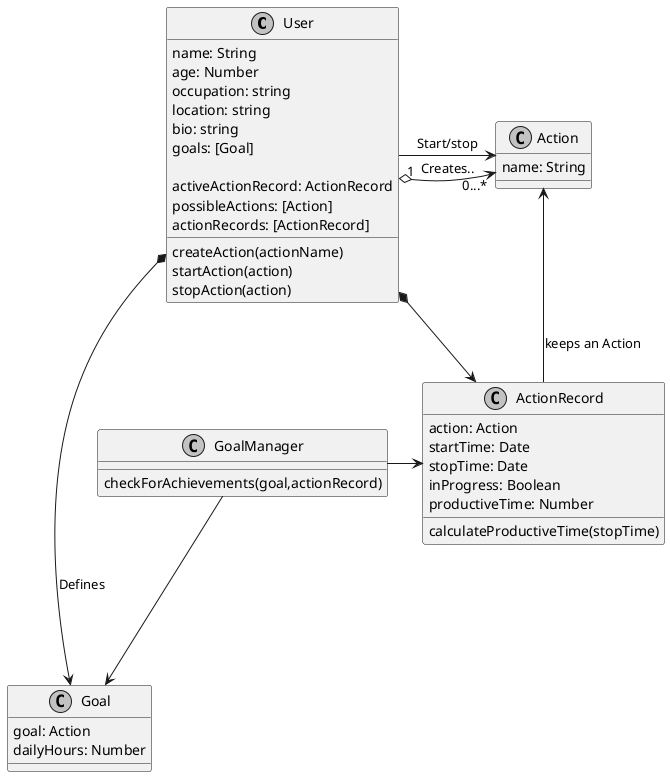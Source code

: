 @startuml NoCrastinate

skinparam Shadowing false
skinparam Monochrome true
' skinparam PackageFontStyle Rectangle

class User  {
    name: String
    age: Number
    occupation: string
    location: string
    bio: string
    goals: [Goal]

    activeActionRecord: ActionRecord
    possibleActions: [Action]
    actionRecords: [ActionRecord]

    createAction(actionName)
    startAction(action)
    stopAction(action)

}

class Action {
    name: String
}

class ActionRecord {
    action: Action
    startTime: Date
    stopTime: Date
    inProgress: Boolean
    productiveTime: Number

    calculateProductiveTime(stopTime)
}
class Goal {
    goal: Action
    dailyHours: Number
}

class GoalManager{
    checkForAchievements(goal,actionRecord)
}

User "1" o-> "0...*" Action : Creates..
User ---> Action: Start/stop
User *-> ActionRecord

Action <-- ActionRecord : keeps an Action


User *----> Goal : Defines
GoalManager -> ActionRecord
GoalManager -> Goal


@enduml